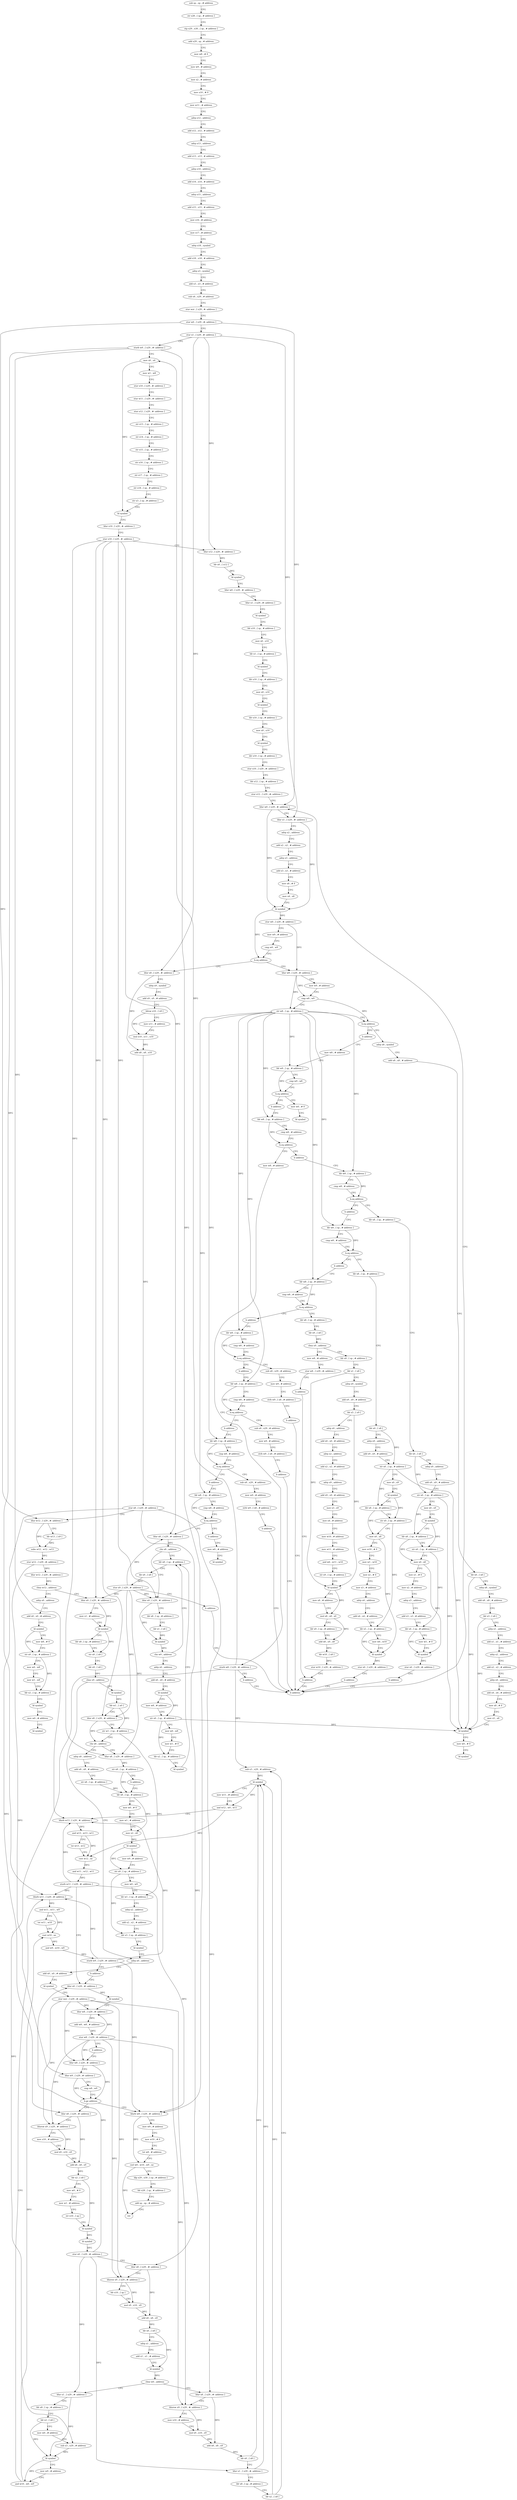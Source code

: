 digraph "func" {
"4202548" [label = "sub sp , sp , # address" ]
"4202552" [label = "str x28 , [ sp , # address ]" ]
"4202556" [label = "stp x29 , x30 , [ sp , # address ]" ]
"4202560" [label = "add x29 , sp , # address" ]
"4202564" [label = "mov w8 , # 0" ]
"4202568" [label = "mov w9 , # address" ]
"4202572" [label = "mov x2 , # address" ]
"4202576" [label = "mov x10 , # 0" ]
"4202580" [label = "mov w11 , # address" ]
"4202584" [label = "adrp x12 , address" ]
"4202588" [label = "add x12 , x12 , # address" ]
"4202592" [label = "adrp x13 , address" ]
"4202596" [label = "add x13 , x13 , # address" ]
"4202600" [label = "adrp x14 , address" ]
"4202604" [label = "add x14 , x14 , # address" ]
"4202608" [label = "adrp x15 , address" ]
"4202612" [label = "add x15 , x15 , # address" ]
"4202616" [label = "mov x16 , # address" ]
"4202620" [label = "mov x17 , # address" ]
"4202624" [label = "adrp x18 , symbol" ]
"4202628" [label = "add x18 , x18 , # address" ]
"4202632" [label = "adrp x3 , symbol" ]
"4202636" [label = "add x3 , x3 , # address" ]
"4202640" [label = "sub x4 , x29 , # address" ]
"4202644" [label = "stur wzr , [ x29 , #- address ]" ]
"4202648" [label = "stur w0 , [ x29 , #- address ]" ]
"4202652" [label = "stur x1 , [ x29 , #- address ]" ]
"4202656" [label = "sturb w9 , [ x29 , #- address ]" ]
"4202660" [label = "mov x0 , x4" ]
"4202664" [label = "mov w1 , w8" ]
"4202668" [label = "stur x10 , [ x29 , #- address ]" ]
"4202672" [label = "stur w11 , [ x29 , #- address ]" ]
"4202676" [label = "stur x12 , [ x29 , #- address ]" ]
"4202680" [label = "str x13 , [ sp , # address ]" ]
"4202684" [label = "str x14 , [ sp , # address ]" ]
"4202688" [label = "str x15 , [ sp , # address ]" ]
"4202692" [label = "str x16 , [ sp , # address ]" ]
"4202696" [label = "str x17 , [ sp , # address ]" ]
"4202700" [label = "str x18 , [ sp , # address ]" ]
"4202704" [label = "str x3 , [ sp , # address ]" ]
"4202708" [label = "bl symbol" ]
"4202712" [label = "ldur x10 , [ x29 , #- address ]" ]
"4202716" [label = "stur x10 , [ x29 , #- address ]" ]
"4202720" [label = "ldur x12 , [ x29 , #- address ]" ]
"4202724" [label = "ldr x0 , [ x12 ]" ]
"4202728" [label = "bl symbol" ]
"4202732" [label = "ldur w0 , [ x29 , #- address ]" ]
"4202736" [label = "ldur x1 , [ x29 , #- address ]" ]
"4202740" [label = "bl symbol" ]
"4202744" [label = "ldr x10 , [ sp , # address ]" ]
"4202748" [label = "mov x0 , x10" ]
"4202752" [label = "ldr x1 , [ sp , # address ]" ]
"4202756" [label = "bl symbol" ]
"4202760" [label = "ldr x10 , [ sp , # address ]" ]
"4202764" [label = "mov x0 , x10" ]
"4202768" [label = "bl symbol" ]
"4202772" [label = "ldr x10 , [ sp , # address ]" ]
"4202776" [label = "mov x0 , x10" ]
"4202780" [label = "bl symbol" ]
"4202784" [label = "ldr x10 , [ sp , # address ]" ]
"4202788" [label = "stur x10 , [ x29 , #- address ]" ]
"4202792" [label = "ldr x12 , [ sp , # address ]" ]
"4202796" [label = "stur x12 , [ x29 , #- address ]" ]
"4202800" [label = "ldur w0 , [ x29 , #- address ]" ]
"4203536" [label = "ldur x8 , [ x29 , #- address ]" ]
"4203540" [label = "adrp x9 , symbol" ]
"4203544" [label = "add x9 , x9 , # address" ]
"4203548" [label = "ldrsw x10 , [ x9 ]" ]
"4203552" [label = "mov x11 , # address" ]
"4203556" [label = "mul x10 , x11 , x10" ]
"4203560" [label = "add x8 , x8 , x10" ]
"4203564" [label = "stur x8 , [ x29 , #- address ]" ]
"4203568" [label = "ldur w12 , [ x29 , #- address ]" ]
"4203572" [label = "ldr w13 , [ x9 ]" ]
"4203576" [label = "subs w12 , w12 , w13" ]
"4203580" [label = "stur w12 , [ x29 , #- address ]" ]
"4203584" [label = "ldur w12 , [ x29 , #- address ]" ]
"4203588" [label = "cbnz w12 , address" ]
"4203636" [label = "ldur x0 , [ x29 , #- address ]" ]
"4203592" [label = "adrp x0 , address" ]
"4202852" [label = "ldur w8 , [ x29 , #- address ]" ]
"4202856" [label = "mov w9 , # address" ]
"4202860" [label = "cmp w8 , w9" ]
"4202864" [label = "str w8 , [ sp , # address ]" ]
"4202868" [label = "b.eq address" ]
"4203456" [label = "adrp x8 , symbol" ]
"4202872" [label = "b address" ]
"4203640" [label = "mov x1 , # address" ]
"4203644" [label = "bl symbol" ]
"4203648" [label = "ldr x8 , [ sp , # address ]" ]
"4203652" [label = "str x0 , [ x8 ]" ]
"4203656" [label = "ldr x9 , [ x8 ]" ]
"4203660" [label = "cbnz x9 , address" ]
"4203760" [label = "adrp x0 , address" ]
"4203664" [label = "bl symbol" ]
"4203596" [label = "add x0 , x0 , # address" ]
"4203600" [label = "bl symbol" ]
"4203604" [label = "mov w8 , # 0" ]
"4203608" [label = "str x0 , [ sp , # address ]" ]
"4203612" [label = "mov w0 , w8" ]
"4203616" [label = "mov w1 , w8" ]
"4203620" [label = "ldr x2 , [ sp , # address ]" ]
"4203624" [label = "bl symbol" ]
"4203628" [label = "mov w0 , # address" ]
"4203632" [label = "bl symbol" ]
"4203460" [label = "add x8 , x8 , # address" ]
"4203464" [label = "ldr x0 , [ x8 ]" ]
"4203468" [label = "adrp x8 , symbol" ]
"4203472" [label = "add x8 , x8 , # address" ]
"4203476" [label = "ldr x3 , [ x8 ]" ]
"4203480" [label = "adrp x1 , address" ]
"4203484" [label = "add x1 , x1 , # address" ]
"4203488" [label = "adrp x2 , address" ]
"4203492" [label = "add x2 , x2 , # address" ]
"4203496" [label = "adrp x4 , address" ]
"4203500" [label = "add x4 , x4 , # address" ]
"4203504" [label = "mov x8 , # 0" ]
"4203508" [label = "mov x5 , x8" ]
"4203512" [label = "bl symbol" ]
"4203516" [label = "mov w0 , # 0" ]
"4203520" [label = "bl symbol" ]
"4202876" [label = "mov w8 , # address" ]
"4203764" [label = "add x0 , x0 , # address" ]
"4203768" [label = "bl symbol" ]
"4203772" [label = "stur wzr , [ x29 , #- address ]" ]
"4203776" [label = "ldur w8 , [ x29 , #- address ]" ]
"4203668" [label = "ldr w1 , [ x0 ]" ]
"4203672" [label = "ldur x8 , [ x29 , #- address ]" ]
"4203676" [label = "str w1 , [ sp , # address ]" ]
"4203680" [label = "cbz x8 , address" ]
"4203696" [label = "adrp x8 , address" ]
"4203684" [label = "ldur x8 , [ x29 , #- address ]" ]
"4202880" [label = "ldr w9 , [ sp , # address ]" ]
"4202884" [label = "cmp w9 , w8" ]
"4202888" [label = "b.eq address" ]
"4203448" [label = "mov w0 , # 0" ]
"4202892" [label = "b address" ]
"4204040" [label = "ldurb w8 , [ x29 , #- address ]" ]
"4204044" [label = "mov w9 , # address" ]
"4204048" [label = "mov w10 , # 0" ]
"4204052" [label = "tst w8 , # address" ]
"4204056" [label = "csel w0 , w10 , w9 , ne" ]
"4204060" [label = "ldp x29 , x30 , [ sp , # address ]" ]
"4204064" [label = "ldr x28 , [ sp , # address ]" ]
"4204068" [label = "add sp , sp , # address" ]
"4204072" [label = "ret" ]
"4203792" [label = "ldur x8 , [ x29 , #- address ]" ]
"4203796" [label = "ldursw x9 , [ x29 , #- address ]" ]
"4203800" [label = "mov x10 , # address" ]
"4203804" [label = "mul x9 , x10 , x9" ]
"4203808" [label = "add x8 , x8 , x9" ]
"4203812" [label = "ldr x2 , [ x8 ]" ]
"4203816" [label = "mov w0 , # 0" ]
"4203820" [label = "mov w1 , # address" ]
"4203824" [label = "str x10 , [ sp ]" ]
"4203828" [label = "bl symbol" ]
"4203832" [label = "bl symbol" ]
"4203836" [label = "stur x0 , [ x29 , #- address ]" ]
"4203840" [label = "ldur x8 , [ x29 , #- address ]" ]
"4203844" [label = "ldursw x9 , [ x29 , #- address ]" ]
"4203848" [label = "ldr x10 , [ sp ]" ]
"4203852" [label = "mul x9 , x10 , x9" ]
"4203856" [label = "add x8 , x8 , x9" ]
"4203860" [label = "ldr x0 , [ x8 ]" ]
"4203864" [label = "adrp x1 , address" ]
"4203868" [label = "add x1 , x1 , # address" ]
"4203872" [label = "bl symbol" ]
"4203876" [label = "cbnz w0 , address" ]
"4203940" [label = "ldur x8 , [ x29 , #- address ]" ]
"4203880" [label = "ldur x1 , [ x29 , #- address ]" ]
"4203700" [label = "add x8 , x8 , # address" ]
"4203704" [label = "str x8 , [ sp , # address ]" ]
"4203708" [label = "ldr x8 , [ sp , # address ]" ]
"4203688" [label = "str x8 , [ sp , # address ]" ]
"4203692" [label = "b address" ]
"4203452" [label = "bl symbol" ]
"4202896" [label = "ldr w8 , [ sp , # address ]" ]
"4203944" [label = "ldursw x9 , [ x29 , #- address ]" ]
"4203948" [label = "mov x10 , # address" ]
"4203952" [label = "mul x9 , x10 , x9" ]
"4203956" [label = "add x8 , x8 , x9" ]
"4203960" [label = "ldr x0 , [ x8 ]" ]
"4203964" [label = "ldur x1 , [ x29 , #- address ]" ]
"4203968" [label = "ldr x8 , [ sp , # address ]" ]
"4203972" [label = "ldr x2 , [ x8 ]" ]
"4203976" [label = "sub x3 , x29 , # address" ]
"4203980" [label = "bl symbol" ]
"4203984" [label = "mov w11 , # address" ]
"4203988" [label = "and w12 , w0 , w11" ]
"4203992" [label = "ldurb w13 , [ x29 , #- address ]" ]
"4203996" [label = "and w13 , w13 , w11" ]
"4204000" [label = "tst w13 , w12" ]
"4204004" [label = "cset w12 , ne" ]
"4204008" [label = "and w11 , w12 , w11" ]
"4204012" [label = "sturb w11 , [ x29 , #- address ]" ]
"4204016" [label = "ldur x0 , [ x29 , #- address ]" ]
"4203884" [label = "ldr x8 , [ sp , # address ]" ]
"4203888" [label = "ldr x2 , [ x8 ]" ]
"4203892" [label = "mov w0 , # address" ]
"4203896" [label = "sub x3 , x29 , # address" ]
"4203900" [label = "bl symbol" ]
"4203904" [label = "mov w9 , # address" ]
"4203908" [label = "and w10 , w0 , w9" ]
"4203912" [label = "ldurb w11 , [ x29 , #- address ]" ]
"4203916" [label = "and w11 , w11 , w9" ]
"4203920" [label = "tst w11 , w10" ]
"4203924" [label = "cset w10 , ne" ]
"4203928" [label = "and w9 , w10 , w9" ]
"4203932" [label = "sturb w9 , [ x29 , #- address ]" ]
"4203936" [label = "b address" ]
"4203712" [label = "mov w0 , # 0" ]
"4203716" [label = "mov w1 , # address" ]
"4203720" [label = "mov x2 , x8" ]
"4203724" [label = "bl symbol" ]
"4203728" [label = "mov w9 , # address" ]
"4203732" [label = "str x0 , [ sp , # address ]" ]
"4203736" [label = "mov w0 , w9" ]
"4203740" [label = "ldr w1 , [ sp , # address ]" ]
"4203744" [label = "adrp x2 , address" ]
"4203748" [label = "add x2 , x2 , # address" ]
"4203752" [label = "ldr x3 , [ sp , # address ]" ]
"4203756" [label = "bl symbol" ]
"4202900" [label = "cmp w8 , # address" ]
"4202904" [label = "b.eq address" ]
"4203024" [label = "mov w8 , # address" ]
"4202908" [label = "b address" ]
"4203780" [label = "ldur w9 , [ x29 , #- address ]" ]
"4203784" [label = "cmp w8 , w9" ]
"4203788" [label = "b.ge address" ]
"4204020" [label = "bl symbol" ]
"4204024" [label = "ldur w8 , [ x29 , #- address ]" ]
"4204028" [label = "add w8 , w8 , # address" ]
"4204032" [label = "stur w8 , [ x29 , #- address ]" ]
"4204036" [label = "b address" ]
"4203028" [label = "sturb w8 , [ x29 , #- address ]" ]
"4203032" [label = "b address" ]
"4203532" [label = "b address" ]
"4202912" [label = "ldr w8 , [ sp , # address ]" ]
"4202916" [label = "cmp w8 , # address" ]
"4202920" [label = "b.eq address" ]
"4203036" [label = "ldr x8 , [ sp , # address ]" ]
"4202924" [label = "b address" ]
"4202804" [label = "ldur x1 , [ x29 , #- address ]" ]
"4202808" [label = "adrp x2 , address" ]
"4202812" [label = "add x2 , x2 , # address" ]
"4202816" [label = "adrp x3 , address" ]
"4202820" [label = "add x3 , x3 , # address" ]
"4202824" [label = "mov x8 , # 0" ]
"4202828" [label = "mov x4 , x8" ]
"4202832" [label = "bl symbol" ]
"4202836" [label = "stur w0 , [ x29 , #- address ]" ]
"4202840" [label = "mov w9 , # address" ]
"4202844" [label = "cmp w0 , w9" ]
"4202848" [label = "b.eq address" ]
"4203040" [label = "ldr x0 , [ x8 ]" ]
"4203044" [label = "adrp x9 , address" ]
"4203048" [label = "add x9 , x9 , # address" ]
"4203052" [label = "str x0 , [ sp , # address ]" ]
"4203056" [label = "mov x0 , x9" ]
"4203060" [label = "bl symbol" ]
"4203064" [label = "ldr x8 , [ sp , # address ]" ]
"4203068" [label = "str x0 , [ sp , # address ]" ]
"4203072" [label = "mov x0 , x8" ]
"4203076" [label = "mov x1 , # 0" ]
"4203080" [label = "mov x2 , # address" ]
"4203084" [label = "adrp x3 , address" ]
"4203088" [label = "add x3 , x3 , # address" ]
"4203092" [label = "ldr x4 , [ sp , # address ]" ]
"4203096" [label = "mov w5 , # 0" ]
"4203100" [label = "bl symbol" ]
"4203104" [label = "stur x0 , [ x29 , #- address ]" ]
"4203108" [label = "b address" ]
"4202928" [label = "ldr w8 , [ sp , # address ]" ]
"4202932" [label = "cmp w8 , # address" ]
"4202936" [label = "b.eq address" ]
"4203316" [label = "ldr x8 , [ sp , # address ]" ]
"4202940" [label = "b address" ]
"4203320" [label = "ldr x0 , [ x8 ]" ]
"4203324" [label = "adrp x9 , address" ]
"4203328" [label = "add x9 , x9 , # address" ]
"4203332" [label = "str x0 , [ sp , # address ]" ]
"4203336" [label = "mov x0 , x9" ]
"4203340" [label = "bl symbol" ]
"4203344" [label = "ldr x8 , [ sp , # address ]" ]
"4203348" [label = "str x0 , [ sp , # address ]" ]
"4203352" [label = "mov x0 , x8" ]
"4203356" [label = "mov w10 , # 0" ]
"4203360" [label = "mov w1 , w10" ]
"4203364" [label = "mov x2 , # 0" ]
"4203368" [label = "mov x3 , # address" ]
"4203372" [label = "adrp x4 , address" ]
"4203376" [label = "add x4 , x4 , # address" ]
"4203380" [label = "ldr x5 , [ sp , # address ]" ]
"4203384" [label = "mov w6 , w10" ]
"4203388" [label = "bl symbol" ]
"4203392" [label = "stur x0 , [ x29 , #- address ]" ]
"4203396" [label = "b address" ]
"4202944" [label = "ldr w8 , [ sp , # address ]" ]
"4202948" [label = "cmp w8 , # address" ]
"4202952" [label = "b.eq address" ]
"4203192" [label = "ldr x8 , [ sp , # address ]" ]
"4202956" [label = "b address" ]
"4203196" [label = "ldr x9 , [ x8 ]" ]
"4203200" [label = "cbnz x9 , address" ]
"4203216" [label = "ldr x8 , [ sp , # address ]" ]
"4203204" [label = "mov w8 , # address" ]
"4202960" [label = "ldr w8 , [ sp , # address ]" ]
"4203220" [label = "ldr x1 , [ x8 ]" ]
"4203224" [label = "adrp x9 , symbol" ]
"4203228" [label = "add x9 , x9 , # address" ]
"4203232" [label = "ldr x5 , [ x9 ]" ]
"4203236" [label = "adrp x0 , address" ]
"4203240" [label = "add x0 , x0 , # address" ]
"4203244" [label = "adrp x2 , address" ]
"4203248" [label = "add x2 , x2 , # address" ]
"4203252" [label = "adrp x9 , address" ]
"4203256" [label = "add x9 , x9 , # address" ]
"4203260" [label = "mov x3 , x9" ]
"4203264" [label = "mov x4 , # address" ]
"4203268" [label = "mov w10 , # address" ]
"4203272" [label = "mov w11 , # address" ]
"4203276" [label = "and w6 , w11 , w10" ]
"4203280" [label = "str x9 , [ sp , # address ]" ]
"4203284" [label = "bl symbol" ]
"4203288" [label = "mov x8 , # address" ]
"4203292" [label = "mul x8 , x8 , x0" ]
"4203296" [label = "ldr x9 , [ sp , # address ]" ]
"4203300" [label = "add x8 , x9 , x8" ]
"4203304" [label = "ldr w10 , [ x8 ]" ]
"4203308" [label = "stur w10 , [ x29 , #- address ]" ]
"4203312" [label = "b address" ]
"4203208" [label = "stur w8 , [ x29 , #- address ]" ]
"4203212" [label = "b address" ]
"4202964" [label = "cmp w8 , # address" ]
"4202968" [label = "b.eq address" ]
"4203400" [label = "sub x8 , x29 , # address" ]
"4202972" [label = "b address" ]
"4203404" [label = "mov w9 , # address" ]
"4203408" [label = "strb w9 , [ x8 , # address ]" ]
"4203412" [label = "b address" ]
"4202976" [label = "ldr w8 , [ sp , # address ]" ]
"4202980" [label = "cmp w8 , # address" ]
"4202984" [label = "b.eq address" ]
"4203416" [label = "sub x8 , x29 , # address" ]
"4202988" [label = "b address" ]
"4203420" [label = "mov w9 , # address" ]
"4203424" [label = "strb w9 , [ x8 , # address ]" ]
"4203428" [label = "b address" ]
"4202992" [label = "ldr w8 , [ sp , # address ]" ]
"4202996" [label = "cmp w8 , # address" ]
"4203000" [label = "b.eq address" ]
"4203432" [label = "sub x8 , x29 , # address" ]
"4203004" [label = "b address" ]
"4203436" [label = "mov w9 , # address" ]
"4203440" [label = "strb w9 , [ x8 , # address ]" ]
"4203444" [label = "b address" ]
"4203008" [label = "ldr w8 , [ sp , # address ]" ]
"4203012" [label = "cmp w8 , # address" ]
"4203016" [label = "b.eq address" ]
"4203112" [label = "ldur x8 , [ x29 , #- address ]" ]
"4203020" [label = "b address" ]
"4203116" [label = "cbz x8 , address" ]
"4203176" [label = "ldr x8 , [ sp , # address ]" ]
"4203120" [label = "ldur x0 , [ x29 , #- address ]" ]
"4203524" [label = "mov w0 , # address" ]
"4203180" [label = "ldr x9 , [ x8 ]" ]
"4203184" [label = "stur x9 , [ x29 , #- address ]" ]
"4203188" [label = "b address" ]
"4203124" [label = "ldr x8 , [ sp , # address ]" ]
"4203128" [label = "ldr x1 , [ x8 ]" ]
"4203132" [label = "bl symbol" ]
"4203136" [label = "cbz w0 , address" ]
"4203140" [label = "adrp x0 , address" ]
"4203528" [label = "bl symbol" ]
"4203144" [label = "add x0 , x0 , # address" ]
"4203148" [label = "bl symbol" ]
"4203152" [label = "mov w8 , # address" ]
"4203156" [label = "str x0 , [ sp , # address ]" ]
"4203160" [label = "mov w0 , w8" ]
"4203164" [label = "mov w1 , # 0" ]
"4203168" [label = "ldr x2 , [ sp , # address ]" ]
"4203172" [label = "bl symbol" ]
"4202548" -> "4202552" [ label = "CFG" ]
"4202552" -> "4202556" [ label = "CFG" ]
"4202556" -> "4202560" [ label = "CFG" ]
"4202560" -> "4202564" [ label = "CFG" ]
"4202564" -> "4202568" [ label = "CFG" ]
"4202568" -> "4202572" [ label = "CFG" ]
"4202572" -> "4202576" [ label = "CFG" ]
"4202576" -> "4202580" [ label = "CFG" ]
"4202580" -> "4202584" [ label = "CFG" ]
"4202584" -> "4202588" [ label = "CFG" ]
"4202588" -> "4202592" [ label = "CFG" ]
"4202592" -> "4202596" [ label = "CFG" ]
"4202596" -> "4202600" [ label = "CFG" ]
"4202600" -> "4202604" [ label = "CFG" ]
"4202604" -> "4202608" [ label = "CFG" ]
"4202608" -> "4202612" [ label = "CFG" ]
"4202612" -> "4202616" [ label = "CFG" ]
"4202616" -> "4202620" [ label = "CFG" ]
"4202620" -> "4202624" [ label = "CFG" ]
"4202624" -> "4202628" [ label = "CFG" ]
"4202628" -> "4202632" [ label = "CFG" ]
"4202632" -> "4202636" [ label = "CFG" ]
"4202636" -> "4202640" [ label = "CFG" ]
"4202640" -> "4202644" [ label = "CFG" ]
"4202644" -> "4202648" [ label = "CFG" ]
"4202648" -> "4202652" [ label = "CFG" ]
"4202648" -> "4202800" [ label = "DFG" ]
"4202648" -> "4203568" [ label = "DFG" ]
"4202652" -> "4202656" [ label = "CFG" ]
"4202652" -> "4202720" [ label = "DFG" ]
"4202652" -> "4202804" [ label = "DFG" ]
"4202652" -> "4203536" [ label = "DFG" ]
"4202656" -> "4202660" [ label = "CFG" ]
"4202656" -> "4204040" [ label = "DFG" ]
"4202656" -> "4203992" [ label = "DFG" ]
"4202656" -> "4203912" [ label = "DFG" ]
"4202660" -> "4202664" [ label = "CFG" ]
"4202660" -> "4202708" [ label = "DFG" ]
"4202664" -> "4202668" [ label = "CFG" ]
"4202668" -> "4202672" [ label = "CFG" ]
"4202672" -> "4202676" [ label = "CFG" ]
"4202676" -> "4202680" [ label = "CFG" ]
"4202680" -> "4202684" [ label = "CFG" ]
"4202684" -> "4202688" [ label = "CFG" ]
"4202688" -> "4202692" [ label = "CFG" ]
"4202692" -> "4202696" [ label = "CFG" ]
"4202696" -> "4202700" [ label = "CFG" ]
"4202700" -> "4202704" [ label = "CFG" ]
"4202704" -> "4202708" [ label = "CFG" ]
"4202708" -> "4202712" [ label = "CFG" ]
"4202712" -> "4202716" [ label = "CFG" ]
"4202716" -> "4202720" [ label = "CFG" ]
"4202716" -> "4203636" [ label = "DFG" ]
"4202716" -> "4203672" [ label = "DFG" ]
"4202716" -> "4203684" [ label = "DFG" ]
"4202716" -> "4203112" [ label = "DFG" ]
"4202716" -> "4203120" [ label = "DFG" ]
"4202720" -> "4202724" [ label = "DFG" ]
"4202724" -> "4202728" [ label = "DFG" ]
"4202728" -> "4202732" [ label = "CFG" ]
"4202732" -> "4202736" [ label = "CFG" ]
"4202736" -> "4202740" [ label = "CFG" ]
"4202740" -> "4202744" [ label = "CFG" ]
"4202744" -> "4202748" [ label = "CFG" ]
"4202748" -> "4202752" [ label = "CFG" ]
"4202752" -> "4202756" [ label = "CFG" ]
"4202756" -> "4202760" [ label = "CFG" ]
"4202760" -> "4202764" [ label = "CFG" ]
"4202764" -> "4202768" [ label = "CFG" ]
"4202768" -> "4202772" [ label = "CFG" ]
"4202772" -> "4202776" [ label = "CFG" ]
"4202776" -> "4202780" [ label = "CFG" ]
"4202780" -> "4202784" [ label = "CFG" ]
"4202784" -> "4202788" [ label = "CFG" ]
"4202788" -> "4202792" [ label = "CFG" ]
"4202792" -> "4202796" [ label = "CFG" ]
"4202796" -> "4202800" [ label = "CFG" ]
"4202800" -> "4202804" [ label = "CFG" ]
"4202800" -> "4202832" [ label = "DFG" ]
"4203536" -> "4203540" [ label = "CFG" ]
"4203536" -> "4203560" [ label = "DFG" ]
"4203540" -> "4203544" [ label = "CFG" ]
"4203544" -> "4203548" [ label = "CFG" ]
"4203548" -> "4203552" [ label = "CFG" ]
"4203548" -> "4203556" [ label = "DFG" ]
"4203552" -> "4203556" [ label = "CFG" ]
"4203556" -> "4203560" [ label = "DFG" ]
"4203560" -> "4203564" [ label = "DFG" ]
"4203564" -> "4203568" [ label = "CFG" ]
"4203564" -> "4203792" [ label = "DFG" ]
"4203564" -> "4203840" [ label = "DFG" ]
"4203564" -> "4203940" [ label = "DFG" ]
"4203568" -> "4203572" [ label = "CFG" ]
"4203568" -> "4203576" [ label = "DFG" ]
"4203572" -> "4203576" [ label = "DFG" ]
"4203576" -> "4203580" [ label = "DFG" ]
"4203580" -> "4203584" [ label = "DFG" ]
"4203580" -> "4203780" [ label = "DFG" ]
"4203584" -> "4203588" [ label = "DFG" ]
"4203588" -> "4203636" [ label = "CFG" ]
"4203588" -> "4203592" [ label = "CFG" ]
"4203636" -> "4203640" [ label = "CFG" ]
"4203636" -> "4203644" [ label = "DFG" ]
"4203592" -> "4203596" [ label = "CFG" ]
"4202852" -> "4202856" [ label = "CFG" ]
"4202852" -> "4202860" [ label = "DFG" ]
"4202852" -> "4202864" [ label = "DFG" ]
"4202856" -> "4202860" [ label = "CFG" ]
"4202860" -> "4202864" [ label = "CFG" ]
"4202860" -> "4202868" [ label = "DFG" ]
"4202864" -> "4202868" [ label = "CFG" ]
"4202864" -> "4202880" [ label = "DFG" ]
"4202864" -> "4202896" [ label = "DFG" ]
"4202864" -> "4202912" [ label = "DFG" ]
"4202864" -> "4202928" [ label = "DFG" ]
"4202864" -> "4202944" [ label = "DFG" ]
"4202864" -> "4202960" [ label = "DFG" ]
"4202864" -> "4202976" [ label = "DFG" ]
"4202864" -> "4202992" [ label = "DFG" ]
"4202864" -> "4203008" [ label = "DFG" ]
"4202868" -> "4203456" [ label = "CFG" ]
"4202868" -> "4202872" [ label = "CFG" ]
"4203456" -> "4203460" [ label = "CFG" ]
"4202872" -> "4202876" [ label = "CFG" ]
"4203640" -> "4203644" [ label = "CFG" ]
"4203644" -> "4203648" [ label = "CFG" ]
"4203644" -> "4203652" [ label = "DFG" ]
"4203648" -> "4203652" [ label = "CFG" ]
"4203652" -> "4203656" [ label = "CFG" ]
"4203656" -> "4203660" [ label = "DFG" ]
"4203660" -> "4203760" [ label = "CFG" ]
"4203660" -> "4203664" [ label = "CFG" ]
"4203760" -> "4203764" [ label = "CFG" ]
"4203664" -> "4203668" [ label = "DFG" ]
"4203596" -> "4203600" [ label = "CFG" ]
"4203600" -> "4203604" [ label = "CFG" ]
"4203600" -> "4203608" [ label = "DFG" ]
"4203604" -> "4203608" [ label = "CFG" ]
"4203608" -> "4203612" [ label = "CFG" ]
"4203608" -> "4203620" [ label = "DFG" ]
"4203612" -> "4203616" [ label = "CFG" ]
"4203616" -> "4203620" [ label = "CFG" ]
"4203620" -> "4203624" [ label = "CFG" ]
"4203624" -> "4203628" [ label = "CFG" ]
"4203628" -> "4203632" [ label = "CFG" ]
"4203460" -> "4203464" [ label = "CFG" ]
"4203464" -> "4203468" [ label = "CFG" ]
"4203464" -> "4203512" [ label = "DFG" ]
"4203468" -> "4203472" [ label = "CFG" ]
"4203472" -> "4203476" [ label = "CFG" ]
"4203476" -> "4203480" [ label = "CFG" ]
"4203476" -> "4203512" [ label = "DFG" ]
"4203480" -> "4203484" [ label = "CFG" ]
"4203484" -> "4203488" [ label = "CFG" ]
"4203488" -> "4203492" [ label = "CFG" ]
"4203492" -> "4203496" [ label = "CFG" ]
"4203496" -> "4203500" [ label = "CFG" ]
"4203500" -> "4203504" [ label = "CFG" ]
"4203504" -> "4203508" [ label = "CFG" ]
"4203508" -> "4203512" [ label = "CFG" ]
"4203512" -> "4203516" [ label = "CFG" ]
"4203516" -> "4203520" [ label = "CFG" ]
"4202876" -> "4202880" [ label = "CFG" ]
"4203764" -> "4203768" [ label = "CFG" ]
"4203768" -> "4203772" [ label = "CFG" ]
"4203772" -> "4203776" [ label = "DFG" ]
"4203772" -> "4203796" [ label = "DFG" ]
"4203772" -> "4203844" [ label = "DFG" ]
"4203772" -> "4203944" [ label = "DFG" ]
"4203772" -> "4204024" [ label = "DFG" ]
"4203776" -> "4203780" [ label = "CFG" ]
"4203776" -> "4203788" [ label = "DFG" ]
"4203668" -> "4203672" [ label = "CFG" ]
"4203668" -> "4203676" [ label = "DFG" ]
"4203672" -> "4203676" [ label = "CFG" ]
"4203672" -> "4203680" [ label = "DFG" ]
"4203676" -> "4203680" [ label = "CFG" ]
"4203676" -> "4203740" [ label = "DFG" ]
"4203680" -> "4203696" [ label = "CFG" ]
"4203680" -> "4203684" [ label = "CFG" ]
"4203696" -> "4203700" [ label = "CFG" ]
"4203684" -> "4203688" [ label = "DFG" ]
"4202880" -> "4202884" [ label = "CFG" ]
"4202880" -> "4202888" [ label = "DFG" ]
"4202884" -> "4202888" [ label = "CFG" ]
"4202888" -> "4203448" [ label = "CFG" ]
"4202888" -> "4202892" [ label = "CFG" ]
"4203448" -> "4203452" [ label = "CFG" ]
"4202892" -> "4202896" [ label = "CFG" ]
"4204040" -> "4204044" [ label = "CFG" ]
"4204040" -> "4204056" [ label = "DFG" ]
"4204044" -> "4204048" [ label = "CFG" ]
"4204048" -> "4204052" [ label = "CFG" ]
"4204052" -> "4204056" [ label = "CFG" ]
"4204056" -> "4204060" [ label = "CFG" ]
"4204056" -> "4204072" [ label = "DFG" ]
"4204060" -> "4204064" [ label = "CFG" ]
"4204064" -> "4204068" [ label = "CFG" ]
"4204068" -> "4204072" [ label = "CFG" ]
"4203792" -> "4203796" [ label = "CFG" ]
"4203792" -> "4203808" [ label = "DFG" ]
"4203796" -> "4203800" [ label = "CFG" ]
"4203796" -> "4203804" [ label = "DFG" ]
"4203800" -> "4203804" [ label = "CFG" ]
"4203804" -> "4203808" [ label = "DFG" ]
"4203808" -> "4203812" [ label = "DFG" ]
"4203812" -> "4203816" [ label = "CFG" ]
"4203812" -> "4203828" [ label = "DFG" ]
"4203816" -> "4203820" [ label = "CFG" ]
"4203820" -> "4203824" [ label = "CFG" ]
"4203824" -> "4203828" [ label = "CFG" ]
"4203828" -> "4203832" [ label = "DFG" ]
"4203832" -> "4203836" [ label = "DFG" ]
"4203836" -> "4203840" [ label = "CFG" ]
"4203836" -> "4203964" [ label = "DFG" ]
"4203836" -> "4203880" [ label = "DFG" ]
"4203836" -> "4204016" [ label = "DFG" ]
"4203840" -> "4203844" [ label = "CFG" ]
"4203840" -> "4203856" [ label = "DFG" ]
"4203844" -> "4203848" [ label = "CFG" ]
"4203844" -> "4203852" [ label = "DFG" ]
"4203848" -> "4203852" [ label = "CFG" ]
"4203852" -> "4203856" [ label = "DFG" ]
"4203856" -> "4203860" [ label = "DFG" ]
"4203860" -> "4203864" [ label = "CFG" ]
"4203860" -> "4203872" [ label = "DFG" ]
"4203864" -> "4203868" [ label = "CFG" ]
"4203868" -> "4203872" [ label = "CFG" ]
"4203872" -> "4203876" [ label = "DFG" ]
"4203876" -> "4203940" [ label = "CFG" ]
"4203876" -> "4203880" [ label = "CFG" ]
"4203940" -> "4203944" [ label = "CFG" ]
"4203940" -> "4203956" [ label = "DFG" ]
"4203880" -> "4203884" [ label = "CFG" ]
"4203880" -> "4203900" [ label = "DFG" ]
"4203700" -> "4203704" [ label = "CFG" ]
"4203704" -> "4203708" [ label = "DFG" ]
"4203708" -> "4203712" [ label = "CFG" ]
"4203708" -> "4203720" [ label = "DFG" ]
"4203688" -> "4203692" [ label = "CFG" ]
"4203688" -> "4203708" [ label = "DFG" ]
"4203692" -> "4203708" [ label = "CFG" ]
"4202896" -> "4202900" [ label = "CFG" ]
"4202896" -> "4202904" [ label = "DFG" ]
"4203944" -> "4203948" [ label = "CFG" ]
"4203944" -> "4203952" [ label = "DFG" ]
"4203948" -> "4203952" [ label = "CFG" ]
"4203952" -> "4203956" [ label = "DFG" ]
"4203956" -> "4203960" [ label = "DFG" ]
"4203960" -> "4203964" [ label = "CFG" ]
"4203960" -> "4203980" [ label = "DFG" ]
"4203964" -> "4203968" [ label = "CFG" ]
"4203964" -> "4203980" [ label = "DFG" ]
"4203968" -> "4203972" [ label = "CFG" ]
"4203972" -> "4203976" [ label = "CFG" ]
"4203972" -> "4203980" [ label = "DFG" ]
"4203976" -> "4203980" [ label = "DFG" ]
"4203980" -> "4203984" [ label = "CFG" ]
"4203980" -> "4203988" [ label = "DFG" ]
"4203984" -> "4203988" [ label = "CFG" ]
"4203988" -> "4203992" [ label = "CFG" ]
"4203988" -> "4204004" [ label = "DFG" ]
"4203992" -> "4203996" [ label = "DFG" ]
"4203996" -> "4204000" [ label = "CFG" ]
"4203996" -> "4204004" [ label = "DFG" ]
"4204000" -> "4204004" [ label = "CFG" ]
"4204004" -> "4204008" [ label = "DFG" ]
"4204008" -> "4204012" [ label = "DFG" ]
"4204012" -> "4204016" [ label = "CFG" ]
"4204012" -> "4204040" [ label = "DFG" ]
"4204012" -> "4203992" [ label = "DFG" ]
"4204012" -> "4203912" [ label = "DFG" ]
"4204016" -> "4204020" [ label = "DFG" ]
"4203884" -> "4203888" [ label = "CFG" ]
"4203888" -> "4203892" [ label = "CFG" ]
"4203888" -> "4203900" [ label = "DFG" ]
"4203892" -> "4203896" [ label = "CFG" ]
"4203896" -> "4203900" [ label = "DFG" ]
"4203900" -> "4203904" [ label = "CFG" ]
"4203900" -> "4203908" [ label = "DFG" ]
"4203904" -> "4203908" [ label = "CFG" ]
"4203908" -> "4203912" [ label = "CFG" ]
"4203908" -> "4203924" [ label = "DFG" ]
"4203912" -> "4203916" [ label = "DFG" ]
"4203916" -> "4203920" [ label = "CFG" ]
"4203916" -> "4203924" [ label = "DFG" ]
"4203920" -> "4203924" [ label = "CFG" ]
"4203924" -> "4203928" [ label = "DFG" ]
"4203928" -> "4203932" [ label = "DFG" ]
"4203932" -> "4203936" [ label = "CFG" ]
"4203932" -> "4204040" [ label = "DFG" ]
"4203932" -> "4203992" [ label = "DFG" ]
"4203932" -> "4203912" [ label = "DFG" ]
"4203936" -> "4204016" [ label = "CFG" ]
"4203712" -> "4203716" [ label = "CFG" ]
"4203716" -> "4203720" [ label = "CFG" ]
"4203720" -> "4203724" [ label = "DFG" ]
"4203724" -> "4203728" [ label = "CFG" ]
"4203724" -> "4203732" [ label = "DFG" ]
"4203728" -> "4203732" [ label = "CFG" ]
"4203732" -> "4203736" [ label = "CFG" ]
"4203732" -> "4203752" [ label = "DFG" ]
"4203736" -> "4203740" [ label = "CFG" ]
"4203740" -> "4203744" [ label = "CFG" ]
"4203744" -> "4203748" [ label = "CFG" ]
"4203748" -> "4203752" [ label = "CFG" ]
"4203752" -> "4203756" [ label = "CFG" ]
"4203756" -> "4203760" [ label = "CFG" ]
"4202900" -> "4202904" [ label = "CFG" ]
"4202904" -> "4203024" [ label = "CFG" ]
"4202904" -> "4202908" [ label = "CFG" ]
"4203024" -> "4203028" [ label = "CFG" ]
"4202908" -> "4202912" [ label = "CFG" ]
"4203780" -> "4203784" [ label = "CFG" ]
"4203780" -> "4203788" [ label = "DFG" ]
"4203784" -> "4203788" [ label = "CFG" ]
"4203788" -> "4204040" [ label = "CFG" ]
"4203788" -> "4203792" [ label = "CFG" ]
"4204020" -> "4204024" [ label = "CFG" ]
"4204024" -> "4204028" [ label = "DFG" ]
"4204028" -> "4204032" [ label = "DFG" ]
"4204032" -> "4204036" [ label = "CFG" ]
"4204032" -> "4203776" [ label = "DFG" ]
"4204032" -> "4203796" [ label = "DFG" ]
"4204032" -> "4203844" [ label = "DFG" ]
"4204032" -> "4203944" [ label = "DFG" ]
"4204032" -> "4204024" [ label = "DFG" ]
"4204036" -> "4203776" [ label = "CFG" ]
"4203028" -> "4203032" [ label = "CFG" ]
"4203028" -> "4202660" [ label = "DFG" ]
"4203028" -> "4203976" [ label = "DFG" ]
"4203028" -> "4203896" [ label = "DFG" ]
"4203032" -> "4203532" [ label = "CFG" ]
"4203532" -> "4202800" [ label = "CFG" ]
"4202912" -> "4202916" [ label = "CFG" ]
"4202912" -> "4202920" [ label = "DFG" ]
"4202916" -> "4202920" [ label = "CFG" ]
"4202920" -> "4203036" [ label = "CFG" ]
"4202920" -> "4202924" [ label = "CFG" ]
"4203036" -> "4203040" [ label = "CFG" ]
"4202924" -> "4202928" [ label = "CFG" ]
"4202804" -> "4202808" [ label = "CFG" ]
"4202804" -> "4202832" [ label = "DFG" ]
"4202808" -> "4202812" [ label = "CFG" ]
"4202812" -> "4202816" [ label = "CFG" ]
"4202816" -> "4202820" [ label = "CFG" ]
"4202820" -> "4202824" [ label = "CFG" ]
"4202824" -> "4202828" [ label = "CFG" ]
"4202828" -> "4202832" [ label = "CFG" ]
"4202832" -> "4202836" [ label = "DFG" ]
"4202832" -> "4202848" [ label = "DFG" ]
"4202836" -> "4202840" [ label = "CFG" ]
"4202836" -> "4202852" [ label = "DFG" ]
"4202840" -> "4202844" [ label = "CFG" ]
"4202844" -> "4202848" [ label = "CFG" ]
"4202848" -> "4203536" [ label = "CFG" ]
"4202848" -> "4202852" [ label = "CFG" ]
"4203040" -> "4203044" [ label = "CFG" ]
"4203040" -> "4203052" [ label = "DFG" ]
"4203044" -> "4203048" [ label = "CFG" ]
"4203048" -> "4203052" [ label = "CFG" ]
"4203052" -> "4203056" [ label = "CFG" ]
"4203052" -> "4203512" [ label = "DFG" ]
"4203052" -> "4203064" [ label = "DFG" ]
"4203056" -> "4203060" [ label = "CFG" ]
"4203060" -> "4203064" [ label = "CFG" ]
"4203060" -> "4203068" [ label = "DFG" ]
"4203064" -> "4203068" [ label = "CFG" ]
"4203064" -> "4203072" [ label = "DFG" ]
"4203068" -> "4203072" [ label = "CFG" ]
"4203068" -> "4203092" [ label = "DFG" ]
"4203072" -> "4203076" [ label = "CFG" ]
"4203072" -> "4203100" [ label = "DFG" ]
"4203076" -> "4203080" [ label = "CFG" ]
"4203080" -> "4203084" [ label = "CFG" ]
"4203084" -> "4203088" [ label = "CFG" ]
"4203088" -> "4203092" [ label = "CFG" ]
"4203092" -> "4203096" [ label = "CFG" ]
"4203092" -> "4203100" [ label = "DFG" ]
"4203096" -> "4203100" [ label = "CFG" ]
"4203100" -> "4203104" [ label = "DFG" ]
"4203104" -> "4203108" [ label = "CFG" ]
"4203108" -> "4203532" [ label = "CFG" ]
"4202928" -> "4202932" [ label = "CFG" ]
"4202928" -> "4202936" [ label = "DFG" ]
"4202932" -> "4202936" [ label = "CFG" ]
"4202936" -> "4203316" [ label = "CFG" ]
"4202936" -> "4202940" [ label = "CFG" ]
"4203316" -> "4203320" [ label = "CFG" ]
"4202940" -> "4202944" [ label = "CFG" ]
"4203320" -> "4203324" [ label = "CFG" ]
"4203320" -> "4203332" [ label = "DFG" ]
"4203324" -> "4203328" [ label = "CFG" ]
"4203328" -> "4203332" [ label = "CFG" ]
"4203332" -> "4203336" [ label = "CFG" ]
"4203332" -> "4203512" [ label = "DFG" ]
"4203332" -> "4203344" [ label = "DFG" ]
"4203336" -> "4203340" [ label = "CFG" ]
"4203340" -> "4203344" [ label = "CFG" ]
"4203340" -> "4203348" [ label = "DFG" ]
"4203344" -> "4203348" [ label = "CFG" ]
"4203344" -> "4203352" [ label = "DFG" ]
"4203348" -> "4203352" [ label = "CFG" ]
"4203348" -> "4203380" [ label = "DFG" ]
"4203352" -> "4203356" [ label = "CFG" ]
"4203352" -> "4203388" [ label = "DFG" ]
"4203356" -> "4203360" [ label = "CFG" ]
"4203360" -> "4203364" [ label = "CFG" ]
"4203364" -> "4203368" [ label = "CFG" ]
"4203368" -> "4203372" [ label = "CFG" ]
"4203372" -> "4203376" [ label = "CFG" ]
"4203376" -> "4203380" [ label = "CFG" ]
"4203380" -> "4203384" [ label = "CFG" ]
"4203380" -> "4203388" [ label = "DFG" ]
"4203384" -> "4203388" [ label = "CFG" ]
"4203388" -> "4203392" [ label = "DFG" ]
"4203392" -> "4203396" [ label = "CFG" ]
"4203396" -> "4203532" [ label = "CFG" ]
"4202944" -> "4202948" [ label = "CFG" ]
"4202944" -> "4202952" [ label = "DFG" ]
"4202948" -> "4202952" [ label = "CFG" ]
"4202952" -> "4203192" [ label = "CFG" ]
"4202952" -> "4202956" [ label = "CFG" ]
"4203192" -> "4203196" [ label = "CFG" ]
"4202956" -> "4202960" [ label = "CFG" ]
"4203196" -> "4203200" [ label = "DFG" ]
"4203200" -> "4203216" [ label = "CFG" ]
"4203200" -> "4203204" [ label = "CFG" ]
"4203216" -> "4203220" [ label = "CFG" ]
"4203204" -> "4203208" [ label = "CFG" ]
"4202960" -> "4202964" [ label = "CFG" ]
"4202960" -> "4202968" [ label = "DFG" ]
"4203220" -> "4203224" [ label = "CFG" ]
"4203220" -> "4203284" [ label = "DFG" ]
"4203224" -> "4203228" [ label = "CFG" ]
"4203228" -> "4203232" [ label = "CFG" ]
"4203232" -> "4203236" [ label = "CFG" ]
"4203232" -> "4203284" [ label = "DFG" ]
"4203236" -> "4203240" [ label = "CFG" ]
"4203240" -> "4203244" [ label = "CFG" ]
"4203244" -> "4203248" [ label = "CFG" ]
"4203248" -> "4203252" [ label = "CFG" ]
"4203252" -> "4203256" [ label = "CFG" ]
"4203256" -> "4203260" [ label = "CFG" ]
"4203260" -> "4203264" [ label = "CFG" ]
"4203264" -> "4203268" [ label = "CFG" ]
"4203268" -> "4203272" [ label = "CFG" ]
"4203272" -> "4203276" [ label = "CFG" ]
"4203276" -> "4203280" [ label = "CFG" ]
"4203280" -> "4203284" [ label = "CFG" ]
"4203284" -> "4203288" [ label = "CFG" ]
"4203284" -> "4203292" [ label = "DFG" ]
"4203288" -> "4203292" [ label = "CFG" ]
"4203292" -> "4203296" [ label = "CFG" ]
"4203292" -> "4203300" [ label = "DFG" ]
"4203296" -> "4203300" [ label = "CFG" ]
"4203300" -> "4203304" [ label = "DFG" ]
"4203304" -> "4203308" [ label = "DFG" ]
"4203308" -> "4203312" [ label = "CFG" ]
"4203312" -> "4203532" [ label = "CFG" ]
"4203208" -> "4203212" [ label = "CFG" ]
"4203212" -> "4203312" [ label = "CFG" ]
"4202964" -> "4202968" [ label = "CFG" ]
"4202968" -> "4203400" [ label = "CFG" ]
"4202968" -> "4202972" [ label = "CFG" ]
"4203400" -> "4203404" [ label = "CFG" ]
"4202972" -> "4202976" [ label = "CFG" ]
"4203404" -> "4203408" [ label = "CFG" ]
"4203408" -> "4203412" [ label = "CFG" ]
"4203412" -> "4203532" [ label = "CFG" ]
"4202976" -> "4202980" [ label = "CFG" ]
"4202976" -> "4202984" [ label = "DFG" ]
"4202980" -> "4202984" [ label = "CFG" ]
"4202984" -> "4203416" [ label = "CFG" ]
"4202984" -> "4202988" [ label = "CFG" ]
"4203416" -> "4203420" [ label = "CFG" ]
"4202988" -> "4202992" [ label = "CFG" ]
"4203420" -> "4203424" [ label = "CFG" ]
"4203424" -> "4203428" [ label = "CFG" ]
"4203428" -> "4203532" [ label = "CFG" ]
"4202992" -> "4202996" [ label = "CFG" ]
"4202992" -> "4203000" [ label = "DFG" ]
"4202996" -> "4203000" [ label = "CFG" ]
"4203000" -> "4203432" [ label = "CFG" ]
"4203000" -> "4203004" [ label = "CFG" ]
"4203432" -> "4203436" [ label = "CFG" ]
"4203004" -> "4203008" [ label = "CFG" ]
"4203436" -> "4203440" [ label = "CFG" ]
"4203440" -> "4203444" [ label = "CFG" ]
"4203444" -> "4203532" [ label = "CFG" ]
"4203008" -> "4203012" [ label = "CFG" ]
"4203008" -> "4203016" [ label = "DFG" ]
"4203012" -> "4203016" [ label = "CFG" ]
"4203016" -> "4203112" [ label = "CFG" ]
"4203016" -> "4203020" [ label = "CFG" ]
"4203112" -> "4203116" [ label = "DFG" ]
"4203020" -> "4203524" [ label = "CFG" ]
"4203116" -> "4203176" [ label = "CFG" ]
"4203116" -> "4203120" [ label = "CFG" ]
"4203176" -> "4203180" [ label = "CFG" ]
"4203120" -> "4203124" [ label = "CFG" ]
"4203120" -> "4203132" [ label = "DFG" ]
"4203524" -> "4203528" [ label = "CFG" ]
"4203180" -> "4203184" [ label = "DFG" ]
"4203184" -> "4203188" [ label = "CFG" ]
"4203184" -> "4203636" [ label = "DFG" ]
"4203184" -> "4203672" [ label = "DFG" ]
"4203184" -> "4203684" [ label = "DFG" ]
"4203184" -> "4203112" [ label = "DFG" ]
"4203184" -> "4203120" [ label = "DFG" ]
"4203188" -> "4203532" [ label = "CFG" ]
"4203124" -> "4203128" [ label = "CFG" ]
"4203128" -> "4203132" [ label = "DFG" ]
"4203132" -> "4203136" [ label = "DFG" ]
"4203136" -> "4203176" [ label = "CFG" ]
"4203136" -> "4203140" [ label = "CFG" ]
"4203140" -> "4203144" [ label = "CFG" ]
"4203144" -> "4203148" [ label = "CFG" ]
"4203148" -> "4203152" [ label = "CFG" ]
"4203148" -> "4203156" [ label = "DFG" ]
"4203152" -> "4203156" [ label = "CFG" ]
"4203156" -> "4203160" [ label = "CFG" ]
"4203156" -> "4203512" [ label = "DFG" ]
"4203156" -> "4203168" [ label = "DFG" ]
"4203160" -> "4203164" [ label = "CFG" ]
"4203164" -> "4203168" [ label = "CFG" ]
"4203168" -> "4203172" [ label = "CFG" ]
"4203172" -> "4203176" [ label = "CFG" ]
}
